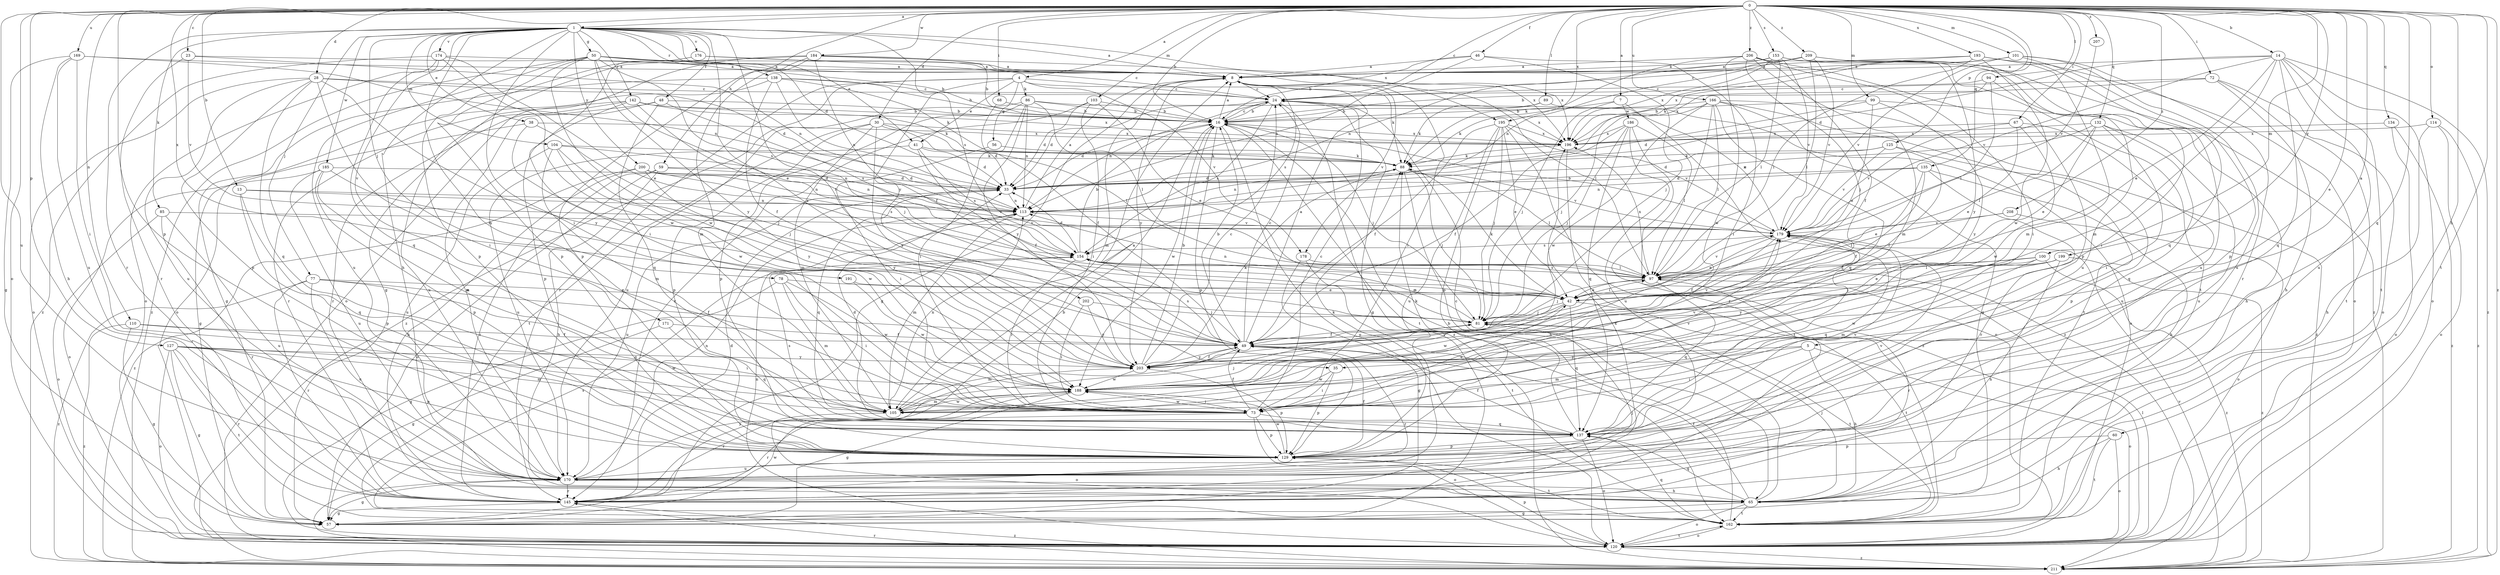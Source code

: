 strict digraph  {
0;
1;
4;
5;
7;
8;
13;
14;
16;
23;
24;
28;
30;
33;
35;
38;
41;
42;
46;
48;
49;
50;
56;
57;
59;
60;
65;
67;
68;
72;
73;
77;
78;
81;
85;
86;
88;
89;
94;
97;
99;
100;
101;
103;
104;
105;
110;
113;
114;
120;
125;
127;
129;
132;
134;
135;
137;
138;
142;
145;
153;
154;
162;
166;
169;
170;
171;
174;
176;
178;
179;
184;
185;
186;
188;
191;
193;
195;
196;
199;
200;
202;
203;
206;
207;
208;
209;
211;
0 -> 1  [label=a];
0 -> 4  [label=a];
0 -> 5  [label=a];
0 -> 7  [label=a];
0 -> 13  [label=b];
0 -> 14  [label=b];
0 -> 16  [label=b];
0 -> 23  [label=c];
0 -> 24  [label=c];
0 -> 28  [label=d];
0 -> 30  [label=d];
0 -> 35  [label=e];
0 -> 46  [label=f];
0 -> 59  [label=h];
0 -> 60  [label=h];
0 -> 67  [label=i];
0 -> 68  [label=i];
0 -> 72  [label=i];
0 -> 89  [label=l];
0 -> 94  [label=l];
0 -> 99  [label=m];
0 -> 100  [label=m];
0 -> 101  [label=m];
0 -> 103  [label=m];
0 -> 110  [label=n];
0 -> 114  [label=o];
0 -> 120  [label=o];
0 -> 125  [label=p];
0 -> 127  [label=p];
0 -> 129  [label=p];
0 -> 132  [label=q];
0 -> 134  [label=q];
0 -> 135  [label=q];
0 -> 137  [label=q];
0 -> 153  [label=s];
0 -> 162  [label=t];
0 -> 166  [label=u];
0 -> 169  [label=u];
0 -> 170  [label=u];
0 -> 184  [label=w];
0 -> 191  [label=x];
0 -> 193  [label=x];
0 -> 195  [label=x];
0 -> 199  [label=y];
0 -> 206  [label=z];
0 -> 207  [label=z];
0 -> 208  [label=z];
0 -> 209  [label=z];
0 -> 211  [label=z];
1 -> 8  [label=a];
1 -> 33  [label=d];
1 -> 35  [label=e];
1 -> 38  [label=e];
1 -> 41  [label=e];
1 -> 48  [label=f];
1 -> 49  [label=f];
1 -> 50  [label=g];
1 -> 65  [label=h];
1 -> 73  [label=i];
1 -> 77  [label=j];
1 -> 78  [label=j];
1 -> 85  [label=k];
1 -> 104  [label=m];
1 -> 105  [label=m];
1 -> 138  [label=r];
1 -> 142  [label=r];
1 -> 145  [label=r];
1 -> 154  [label=s];
1 -> 171  [label=v];
1 -> 174  [label=v];
1 -> 176  [label=v];
1 -> 185  [label=w];
1 -> 195  [label=x];
1 -> 200  [label=y];
4 -> 24  [label=c];
4 -> 41  [label=e];
4 -> 56  [label=g];
4 -> 86  [label=k];
4 -> 88  [label=k];
4 -> 145  [label=r];
4 -> 178  [label=v];
4 -> 202  [label=y];
4 -> 211  [label=z];
5 -> 65  [label=h];
5 -> 73  [label=i];
5 -> 105  [label=m];
5 -> 120  [label=o];
5 -> 203  [label=y];
7 -> 81  [label=j];
7 -> 88  [label=k];
7 -> 186  [label=w];
7 -> 211  [label=z];
8 -> 24  [label=c];
8 -> 57  [label=g];
8 -> 73  [label=i];
8 -> 97  [label=l];
8 -> 105  [label=m];
8 -> 154  [label=s];
8 -> 178  [label=v];
8 -> 203  [label=y];
13 -> 113  [label=n];
13 -> 129  [label=p];
13 -> 137  [label=q];
13 -> 179  [label=v];
14 -> 8  [label=a];
14 -> 33  [label=d];
14 -> 42  [label=e];
14 -> 105  [label=m];
14 -> 120  [label=o];
14 -> 137  [label=q];
14 -> 162  [label=t];
14 -> 170  [label=u];
14 -> 179  [label=v];
14 -> 211  [label=z];
16 -> 8  [label=a];
16 -> 24  [label=c];
16 -> 33  [label=d];
16 -> 81  [label=j];
16 -> 120  [label=o];
16 -> 129  [label=p];
16 -> 162  [label=t];
16 -> 188  [label=w];
16 -> 196  [label=x];
23 -> 8  [label=a];
23 -> 113  [label=n];
23 -> 145  [label=r];
23 -> 179  [label=v];
24 -> 16  [label=b];
24 -> 33  [label=d];
24 -> 57  [label=g];
24 -> 113  [label=n];
24 -> 154  [label=s];
24 -> 211  [label=z];
28 -> 24  [label=c];
28 -> 33  [label=d];
28 -> 73  [label=i];
28 -> 120  [label=o];
28 -> 129  [label=p];
28 -> 137  [label=q];
28 -> 170  [label=u];
28 -> 203  [label=y];
30 -> 33  [label=d];
30 -> 97  [label=l];
30 -> 105  [label=m];
30 -> 129  [label=p];
30 -> 162  [label=t];
30 -> 196  [label=x];
30 -> 203  [label=y];
33 -> 113  [label=n];
33 -> 137  [label=q];
33 -> 170  [label=u];
35 -> 73  [label=i];
35 -> 129  [label=p];
35 -> 188  [label=w];
38 -> 57  [label=g];
38 -> 81  [label=j];
38 -> 188  [label=w];
38 -> 196  [label=x];
41 -> 33  [label=d];
41 -> 49  [label=f];
41 -> 88  [label=k];
41 -> 154  [label=s];
41 -> 170  [label=u];
42 -> 81  [label=j];
42 -> 88  [label=k];
42 -> 97  [label=l];
42 -> 113  [label=n];
42 -> 137  [label=q];
42 -> 162  [label=t];
42 -> 188  [label=w];
42 -> 203  [label=y];
46 -> 8  [label=a];
46 -> 16  [label=b];
46 -> 73  [label=i];
46 -> 81  [label=j];
46 -> 113  [label=n];
48 -> 16  [label=b];
48 -> 137  [label=q];
48 -> 145  [label=r];
48 -> 154  [label=s];
48 -> 170  [label=u];
49 -> 8  [label=a];
49 -> 16  [label=b];
49 -> 24  [label=c];
49 -> 105  [label=m];
49 -> 145  [label=r];
49 -> 154  [label=s];
49 -> 179  [label=v];
49 -> 203  [label=y];
50 -> 8  [label=a];
50 -> 16  [label=b];
50 -> 42  [label=e];
50 -> 129  [label=p];
50 -> 154  [label=s];
50 -> 170  [label=u];
50 -> 188  [label=w];
50 -> 196  [label=x];
50 -> 203  [label=y];
50 -> 211  [label=z];
56 -> 73  [label=i];
56 -> 88  [label=k];
57 -> 188  [label=w];
59 -> 33  [label=d];
59 -> 65  [label=h];
59 -> 113  [label=n];
59 -> 120  [label=o];
59 -> 145  [label=r];
60 -> 65  [label=h];
60 -> 120  [label=o];
60 -> 129  [label=p];
60 -> 162  [label=t];
65 -> 24  [label=c];
65 -> 49  [label=f];
65 -> 57  [label=g];
65 -> 81  [label=j];
65 -> 120  [label=o];
65 -> 137  [label=q];
65 -> 162  [label=t];
67 -> 42  [label=e];
67 -> 170  [label=u];
67 -> 179  [label=v];
67 -> 188  [label=w];
67 -> 196  [label=x];
68 -> 16  [label=b];
68 -> 49  [label=f];
72 -> 24  [label=c];
72 -> 65  [label=h];
72 -> 120  [label=o];
72 -> 162  [label=t];
72 -> 196  [label=x];
73 -> 24  [label=c];
73 -> 42  [label=e];
73 -> 49  [label=f];
73 -> 120  [label=o];
73 -> 129  [label=p];
73 -> 137  [label=q];
73 -> 145  [label=r];
73 -> 179  [label=v];
73 -> 188  [label=w];
77 -> 42  [label=e];
77 -> 49  [label=f];
77 -> 137  [label=q];
77 -> 145  [label=r];
77 -> 170  [label=u];
77 -> 211  [label=z];
78 -> 42  [label=e];
78 -> 57  [label=g];
78 -> 73  [label=i];
78 -> 105  [label=m];
78 -> 188  [label=w];
81 -> 49  [label=f];
81 -> 154  [label=s];
81 -> 162  [label=t];
85 -> 120  [label=o];
85 -> 145  [label=r];
85 -> 170  [label=u];
85 -> 179  [label=v];
86 -> 16  [label=b];
86 -> 73  [label=i];
86 -> 97  [label=l];
86 -> 113  [label=n];
86 -> 129  [label=p];
86 -> 170  [label=u];
86 -> 196  [label=x];
86 -> 203  [label=y];
88 -> 33  [label=d];
88 -> 65  [label=h];
88 -> 81  [label=j];
88 -> 97  [label=l];
88 -> 113  [label=n];
88 -> 179  [label=v];
89 -> 16  [label=b];
89 -> 88  [label=k];
89 -> 120  [label=o];
94 -> 16  [label=b];
94 -> 24  [label=c];
94 -> 73  [label=i];
94 -> 97  [label=l];
97 -> 42  [label=e];
97 -> 81  [label=j];
97 -> 137  [label=q];
97 -> 145  [label=r];
97 -> 154  [label=s];
97 -> 179  [label=v];
97 -> 196  [label=x];
99 -> 16  [label=b];
99 -> 33  [label=d];
99 -> 42  [label=e];
99 -> 65  [label=h];
99 -> 203  [label=y];
100 -> 42  [label=e];
100 -> 97  [label=l];
100 -> 105  [label=m];
100 -> 188  [label=w];
100 -> 211  [label=z];
101 -> 8  [label=a];
101 -> 88  [label=k];
101 -> 129  [label=p];
101 -> 145  [label=r];
101 -> 170  [label=u];
101 -> 179  [label=v];
103 -> 16  [label=b];
103 -> 33  [label=d];
103 -> 42  [label=e];
103 -> 73  [label=i];
103 -> 145  [label=r];
104 -> 81  [label=j];
104 -> 88  [label=k];
104 -> 105  [label=m];
104 -> 113  [label=n];
104 -> 170  [label=u];
104 -> 203  [label=y];
105 -> 8  [label=a];
105 -> 81  [label=j];
105 -> 113  [label=n];
105 -> 120  [label=o];
105 -> 188  [label=w];
110 -> 49  [label=f];
110 -> 57  [label=g];
110 -> 73  [label=i];
110 -> 211  [label=z];
113 -> 8  [label=a];
113 -> 105  [label=m];
113 -> 179  [label=v];
114 -> 65  [label=h];
114 -> 120  [label=o];
114 -> 196  [label=x];
114 -> 211  [label=z];
120 -> 97  [label=l];
120 -> 113  [label=n];
120 -> 129  [label=p];
120 -> 162  [label=t];
120 -> 211  [label=z];
125 -> 33  [label=d];
125 -> 49  [label=f];
125 -> 88  [label=k];
125 -> 129  [label=p];
125 -> 179  [label=v];
127 -> 57  [label=g];
127 -> 105  [label=m];
127 -> 120  [label=o];
127 -> 129  [label=p];
127 -> 145  [label=r];
127 -> 162  [label=t];
127 -> 188  [label=w];
127 -> 203  [label=y];
129 -> 49  [label=f];
129 -> 88  [label=k];
129 -> 162  [label=t];
129 -> 170  [label=u];
129 -> 179  [label=v];
129 -> 188  [label=w];
132 -> 42  [label=e];
132 -> 73  [label=i];
132 -> 97  [label=l];
132 -> 113  [label=n];
132 -> 137  [label=q];
132 -> 170  [label=u];
132 -> 196  [label=x];
134 -> 120  [label=o];
134 -> 196  [label=x];
134 -> 211  [label=z];
135 -> 33  [label=d];
135 -> 42  [label=e];
135 -> 49  [label=f];
135 -> 65  [label=h];
135 -> 113  [label=n];
135 -> 145  [label=r];
137 -> 33  [label=d];
137 -> 49  [label=f];
137 -> 88  [label=k];
137 -> 120  [label=o];
137 -> 129  [label=p];
137 -> 154  [label=s];
137 -> 179  [label=v];
138 -> 16  [label=b];
138 -> 24  [label=c];
138 -> 49  [label=f];
138 -> 57  [label=g];
138 -> 88  [label=k];
138 -> 113  [label=n];
138 -> 120  [label=o];
142 -> 16  [label=b];
142 -> 81  [label=j];
142 -> 88  [label=k];
142 -> 129  [label=p];
142 -> 145  [label=r];
142 -> 170  [label=u];
142 -> 196  [label=x];
145 -> 16  [label=b];
145 -> 33  [label=d];
145 -> 57  [label=g];
145 -> 81  [label=j];
145 -> 196  [label=x];
145 -> 211  [label=z];
153 -> 8  [label=a];
153 -> 97  [label=l];
153 -> 113  [label=n];
153 -> 170  [label=u];
153 -> 179  [label=v];
153 -> 196  [label=x];
153 -> 211  [label=z];
154 -> 16  [label=b];
154 -> 33  [label=d];
154 -> 73  [label=i];
154 -> 97  [label=l];
162 -> 16  [label=b];
162 -> 120  [label=o];
162 -> 137  [label=q];
162 -> 154  [label=s];
166 -> 16  [label=b];
166 -> 57  [label=g];
166 -> 81  [label=j];
166 -> 97  [label=l];
166 -> 137  [label=q];
166 -> 145  [label=r];
166 -> 162  [label=t];
166 -> 188  [label=w];
166 -> 211  [label=z];
169 -> 8  [label=a];
169 -> 57  [label=g];
169 -> 65  [label=h];
169 -> 73  [label=i];
169 -> 113  [label=n];
169 -> 170  [label=u];
170 -> 57  [label=g];
170 -> 65  [label=h];
170 -> 113  [label=n];
170 -> 145  [label=r];
170 -> 203  [label=y];
170 -> 211  [label=z];
171 -> 49  [label=f];
171 -> 57  [label=g];
171 -> 137  [label=q];
174 -> 8  [label=a];
174 -> 42  [label=e];
174 -> 120  [label=o];
174 -> 137  [label=q];
174 -> 188  [label=w];
174 -> 211  [label=z];
176 -> 8  [label=a];
176 -> 24  [label=c];
176 -> 73  [label=i];
176 -> 129  [label=p];
178 -> 57  [label=g];
178 -> 97  [label=l];
178 -> 162  [label=t];
179 -> 16  [label=b];
179 -> 24  [label=c];
179 -> 42  [label=e];
179 -> 49  [label=f];
179 -> 137  [label=q];
179 -> 154  [label=s];
184 -> 8  [label=a];
184 -> 16  [label=b];
184 -> 49  [label=f];
184 -> 57  [label=g];
184 -> 105  [label=m];
184 -> 120  [label=o];
184 -> 129  [label=p];
184 -> 196  [label=x];
185 -> 33  [label=d];
185 -> 105  [label=m];
185 -> 120  [label=o];
185 -> 129  [label=p];
185 -> 170  [label=u];
185 -> 188  [label=w];
186 -> 49  [label=f];
186 -> 81  [label=j];
186 -> 97  [label=l];
186 -> 120  [label=o];
186 -> 137  [label=q];
186 -> 170  [label=u];
186 -> 196  [label=x];
188 -> 57  [label=g];
188 -> 73  [label=i];
188 -> 105  [label=m];
188 -> 145  [label=r];
188 -> 179  [label=v];
191 -> 42  [label=e];
191 -> 188  [label=w];
193 -> 8  [label=a];
193 -> 97  [label=l];
193 -> 105  [label=m];
193 -> 120  [label=o];
193 -> 137  [label=q];
193 -> 188  [label=w];
193 -> 196  [label=x];
195 -> 42  [label=e];
195 -> 49  [label=f];
195 -> 81  [label=j];
195 -> 129  [label=p];
195 -> 170  [label=u];
195 -> 179  [label=v];
195 -> 196  [label=x];
195 -> 211  [label=z];
196 -> 88  [label=k];
196 -> 162  [label=t];
199 -> 65  [label=h];
199 -> 81  [label=j];
199 -> 97  [label=l];
199 -> 203  [label=y];
199 -> 211  [label=z];
200 -> 33  [label=d];
200 -> 65  [label=h];
200 -> 113  [label=n];
200 -> 154  [label=s];
200 -> 203  [label=y];
200 -> 211  [label=z];
202 -> 73  [label=i];
202 -> 81  [label=j];
202 -> 203  [label=y];
203 -> 16  [label=b];
203 -> 24  [label=c];
203 -> 49  [label=f];
203 -> 88  [label=k];
203 -> 129  [label=p];
203 -> 188  [label=w];
206 -> 8  [label=a];
206 -> 49  [label=f];
206 -> 73  [label=i];
206 -> 81  [label=j];
206 -> 88  [label=k];
206 -> 105  [label=m];
206 -> 129  [label=p];
206 -> 162  [label=t];
206 -> 188  [label=w];
207 -> 179  [label=v];
208 -> 97  [label=l];
208 -> 120  [label=o];
208 -> 179  [label=v];
209 -> 8  [label=a];
209 -> 24  [label=c];
209 -> 97  [label=l];
209 -> 113  [label=n];
209 -> 170  [label=u];
209 -> 179  [label=v];
209 -> 203  [label=y];
211 -> 145  [label=r];
211 -> 179  [label=v];
}
